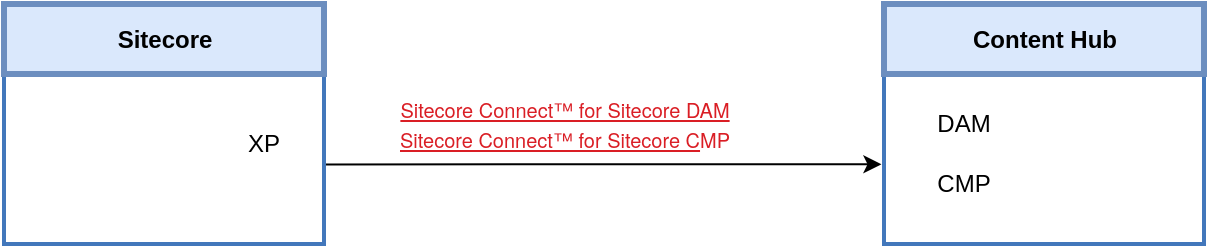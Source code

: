 <mxfile version="13.1.11" type="github"><diagram id="E5oJxDQJkD0ybLB3QqsX" name="Page-1"><mxGraphModel dx="815" dy="401" grid="1" gridSize="10" guides="1" tooltips="1" connect="1" arrows="1" fold="1" page="1" pageScale="1" pageWidth="850" pageHeight="1100" math="0" shadow="0"><root><mxCell id="0"/><mxCell id="1" parent="0"/><mxCell id="gUjqs1dUSqgb1AQax-Wq-1" value="" style="swimlane;shadow=0;labelBackgroundColor=#007FFF;strokeColor=#4277BB;fillColor=none;gradientColor=none;fontColor=#000000;align=right;collapsible=0;startSize=0;strokeWidth=2;swimlaneFillColor=none;" vertex="1" parent="1"><mxGeometry x="560" y="80" width="160" height="120" as="geometry"/></mxCell><mxCell id="gUjqs1dUSqgb1AQax-Wq-4" value="Content Hub" style="text;html=1;align=center;verticalAlign=middle;shadow=0;dashed=0;strokeColor=#6c8ebf;fillColor=#dae8fc;labelBackgroundColor=none;fontStyle=1;fontSize=12;spacingLeft=0;strokeWidth=3;" vertex="1" parent="gUjqs1dUSqgb1AQax-Wq-1"><mxGeometry width="160" height="35" as="geometry"/></mxCell><mxCell id="gUjqs1dUSqgb1AQax-Wq-11" value="DAM" style="text;html=1;strokeColor=none;fillColor=none;align=center;verticalAlign=middle;whiteSpace=wrap;rounded=0;" vertex="1" parent="gUjqs1dUSqgb1AQax-Wq-1"><mxGeometry x="20" y="50" width="40" height="20" as="geometry"/></mxCell><mxCell id="gUjqs1dUSqgb1AQax-Wq-12" value="CMP" style="text;html=1;strokeColor=none;fillColor=none;align=center;verticalAlign=middle;whiteSpace=wrap;rounded=0;" vertex="1" parent="gUjqs1dUSqgb1AQax-Wq-1"><mxGeometry x="20" y="80" width="40" height="20" as="geometry"/></mxCell><mxCell id="gUjqs1dUSqgb1AQax-Wq-16" style="edgeStyle=orthogonalEdgeStyle;rounded=0;orthogonalLoop=1;jettySize=auto;html=1;exitX=1;exitY=0.25;exitDx=0;exitDy=0;entryX=-0.008;entryY=0.668;entryDx=0;entryDy=0;entryPerimeter=0;" edge="1" parent="1" source="gUjqs1dUSqgb1AQax-Wq-6" target="gUjqs1dUSqgb1AQax-Wq-1"><mxGeometry relative="1" as="geometry"><mxPoint x="550" y="160" as="targetPoint"/><Array as="points"><mxPoint x="280" y="160"/></Array></mxGeometry></mxCell><mxCell id="gUjqs1dUSqgb1AQax-Wq-17" value="&lt;font style=&quot;margin: 0px ; padding: 0px ; border: 0px ; outline: 0px ; font-family: &amp;#34;titillium web&amp;#34; , &amp;#34;helvetica neue&amp;#34; , &amp;#34;helvetica&amp;#34; , &amp;#34;arial&amp;#34; , &amp;#34;microsoft yahei&amp;#34; , sans-serif ; vertical-align: baseline ; color: rgb(218 , 30 , 37)&quot;&gt;&lt;font style=&quot;font-size: 10px&quot;&gt;&lt;a href=&quot;https://dev.sitecore.net/Downloads/Sitecore_Plugin_for_Stylelabs_DAM/20/Sitecore_Connect_for_Sitecore_DAM_200.aspx&quot; target=&quot;_blank&quot; style=&quot;margin: 0px ; padding: 0px ; border: 0px ; outline: 0px ; font-family: &amp;#34;titillium web&amp;#34; , &amp;#34;helvetica neue&amp;#34; , &amp;#34;helvetica&amp;#34; , &amp;#34;arial&amp;#34; , &amp;#34;microsoft yahei&amp;#34; , sans-serif ; vertical-align: baseline ; color: rgb(218 , 30 , 37)&quot;&gt;Sitecore Connect™ for Sitecore DAM&lt;/a&gt;&lt;br&gt;&lt;a href=&quot;https://dev.sitecore.net/Downloads/Sitecore_Plugin_for_Stylelabs_DAM/20/Sitecore_Connect_for_Sitecore_DAM_200.aspx&quot; target=&quot;_blank&quot; style=&quot;margin: 0px ; padding: 0px ; border: 0px ; outline: 0px ; font-family: &amp;#34;titillium web&amp;#34; , &amp;#34;helvetica neue&amp;#34; , &amp;#34;helvetica&amp;#34; , &amp;#34;arial&amp;#34; , &amp;#34;microsoft yahei&amp;#34; , sans-serif ; vertical-align: baseline ; color: rgb(218 , 30 , 37)&quot;&gt;Sitecore Connect™ for Sitecore C&lt;/a&gt;MP&lt;/font&gt;&lt;br&gt;&lt;/font&gt;" style="edgeLabel;html=1;align=center;verticalAlign=middle;resizable=0;points=[];" vertex="1" connectable="0" parent="gUjqs1dUSqgb1AQax-Wq-16"><mxGeometry x="-0.115" relative="1" as="geometry"><mxPoint x="24.46" y="-20.19" as="offset"/></mxGeometry></mxCell><mxCell id="gUjqs1dUSqgb1AQax-Wq-6" value="" style="swimlane;shadow=0;labelBackgroundColor=#007FFF;strokeColor=#4277BB;fillColor=none;gradientColor=none;fontColor=#000000;align=right;collapsible=0;startSize=0;strokeWidth=2;swimlaneFillColor=none;" vertex="1" parent="1"><mxGeometry x="120" y="80" width="160" height="120" as="geometry"/></mxCell><mxCell id="gUjqs1dUSqgb1AQax-Wq-7" value="Sitecore" style="text;html=1;align=center;verticalAlign=middle;shadow=0;dashed=0;strokeColor=#6c8ebf;fillColor=#dae8fc;labelBackgroundColor=none;fontStyle=1;fontSize=12;spacingLeft=0;strokeWidth=3;" vertex="1" parent="gUjqs1dUSqgb1AQax-Wq-6"><mxGeometry width="160" height="35" as="geometry"/></mxCell><mxCell id="gUjqs1dUSqgb1AQax-Wq-13" value="XP" style="text;html=1;strokeColor=none;fillColor=none;align=center;verticalAlign=middle;whiteSpace=wrap;rounded=0;" vertex="1" parent="gUjqs1dUSqgb1AQax-Wq-6"><mxGeometry x="110" y="60" width="40" height="20" as="geometry"/></mxCell></root></mxGraphModel></diagram></mxfile>